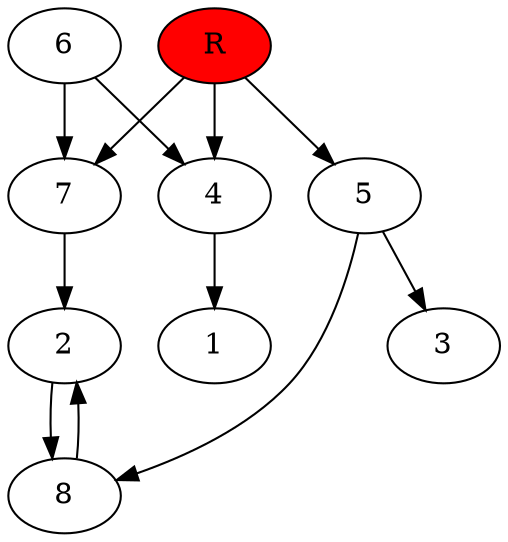 digraph prb16253 {
	1
	2
	3
	4
	5
	6
	7
	8
	R [fillcolor="#ff0000" style=filled]
	2 -> 8
	4 -> 1
	5 -> 3
	5 -> 8
	6 -> 4
	6 -> 7
	7 -> 2
	8 -> 2
	R -> 4
	R -> 5
	R -> 7
}
